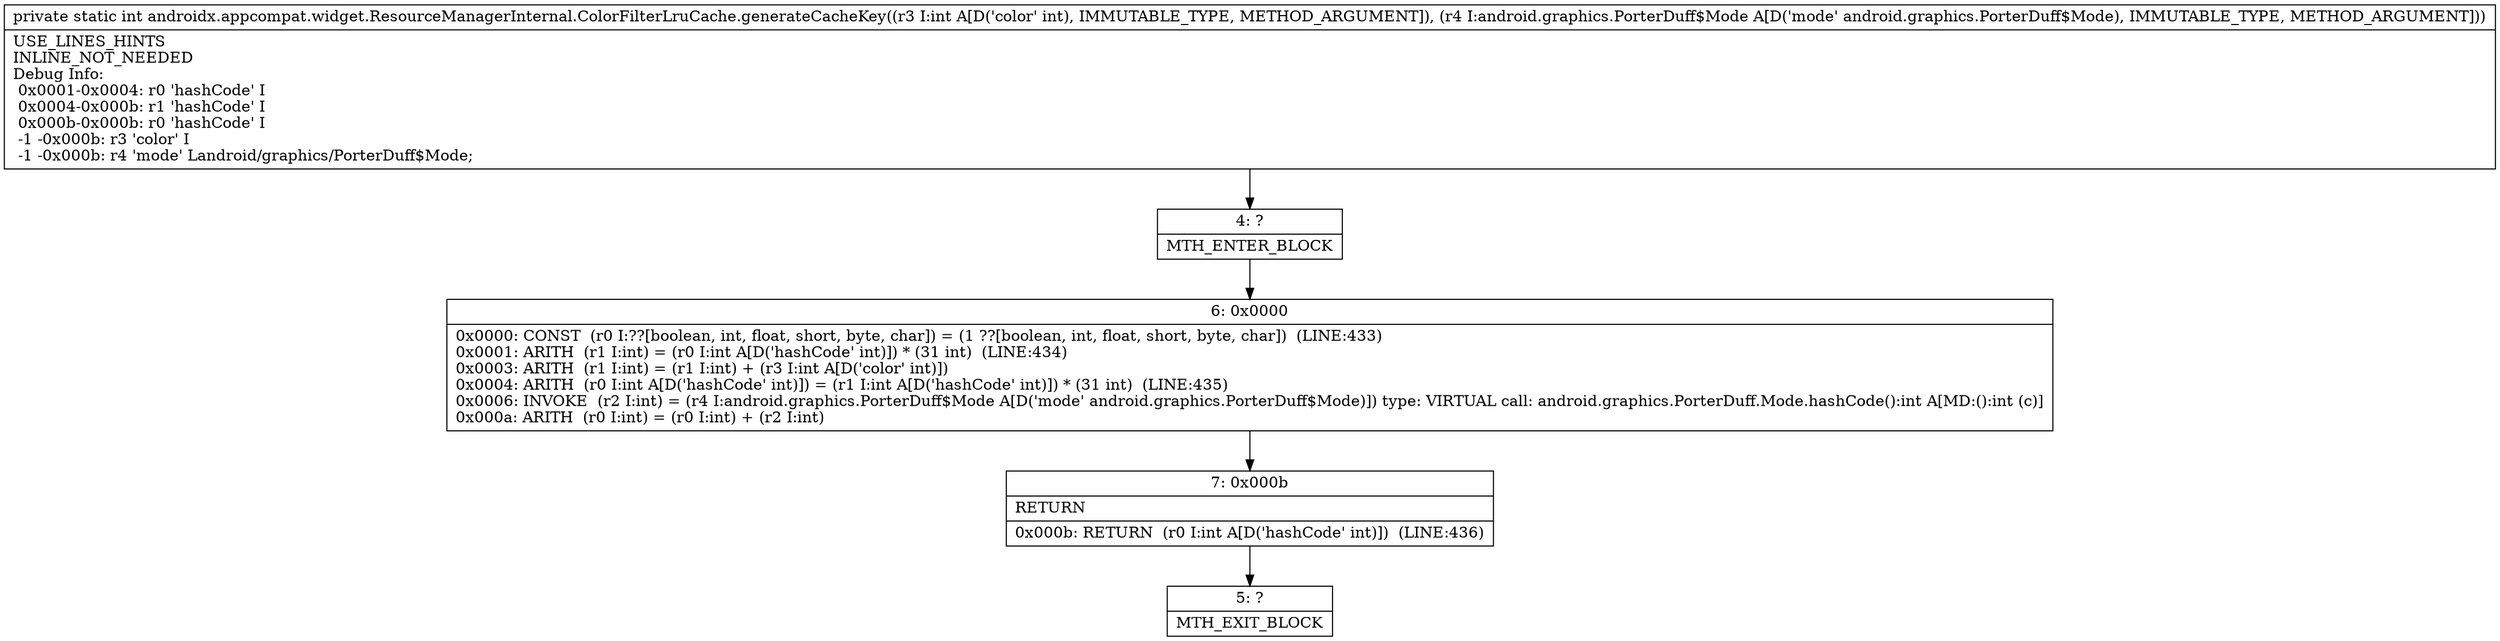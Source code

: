 digraph "CFG forandroidx.appcompat.widget.ResourceManagerInternal.ColorFilterLruCache.generateCacheKey(ILandroid\/graphics\/PorterDuff$Mode;)I" {
Node_4 [shape=record,label="{4\:\ ?|MTH_ENTER_BLOCK\l}"];
Node_6 [shape=record,label="{6\:\ 0x0000|0x0000: CONST  (r0 I:??[boolean, int, float, short, byte, char]) = (1 ??[boolean, int, float, short, byte, char])  (LINE:433)\l0x0001: ARITH  (r1 I:int) = (r0 I:int A[D('hashCode' int)]) * (31 int)  (LINE:434)\l0x0003: ARITH  (r1 I:int) = (r1 I:int) + (r3 I:int A[D('color' int)]) \l0x0004: ARITH  (r0 I:int A[D('hashCode' int)]) = (r1 I:int A[D('hashCode' int)]) * (31 int)  (LINE:435)\l0x0006: INVOKE  (r2 I:int) = (r4 I:android.graphics.PorterDuff$Mode A[D('mode' android.graphics.PorterDuff$Mode)]) type: VIRTUAL call: android.graphics.PorterDuff.Mode.hashCode():int A[MD:():int (c)]\l0x000a: ARITH  (r0 I:int) = (r0 I:int) + (r2 I:int) \l}"];
Node_7 [shape=record,label="{7\:\ 0x000b|RETURN\l|0x000b: RETURN  (r0 I:int A[D('hashCode' int)])  (LINE:436)\l}"];
Node_5 [shape=record,label="{5\:\ ?|MTH_EXIT_BLOCK\l}"];
MethodNode[shape=record,label="{private static int androidx.appcompat.widget.ResourceManagerInternal.ColorFilterLruCache.generateCacheKey((r3 I:int A[D('color' int), IMMUTABLE_TYPE, METHOD_ARGUMENT]), (r4 I:android.graphics.PorterDuff$Mode A[D('mode' android.graphics.PorterDuff$Mode), IMMUTABLE_TYPE, METHOD_ARGUMENT]))  | USE_LINES_HINTS\lINLINE_NOT_NEEDED\lDebug Info:\l  0x0001\-0x0004: r0 'hashCode' I\l  0x0004\-0x000b: r1 'hashCode' I\l  0x000b\-0x000b: r0 'hashCode' I\l  \-1 \-0x000b: r3 'color' I\l  \-1 \-0x000b: r4 'mode' Landroid\/graphics\/PorterDuff$Mode;\l}"];
MethodNode -> Node_4;Node_4 -> Node_6;
Node_6 -> Node_7;
Node_7 -> Node_5;
}

